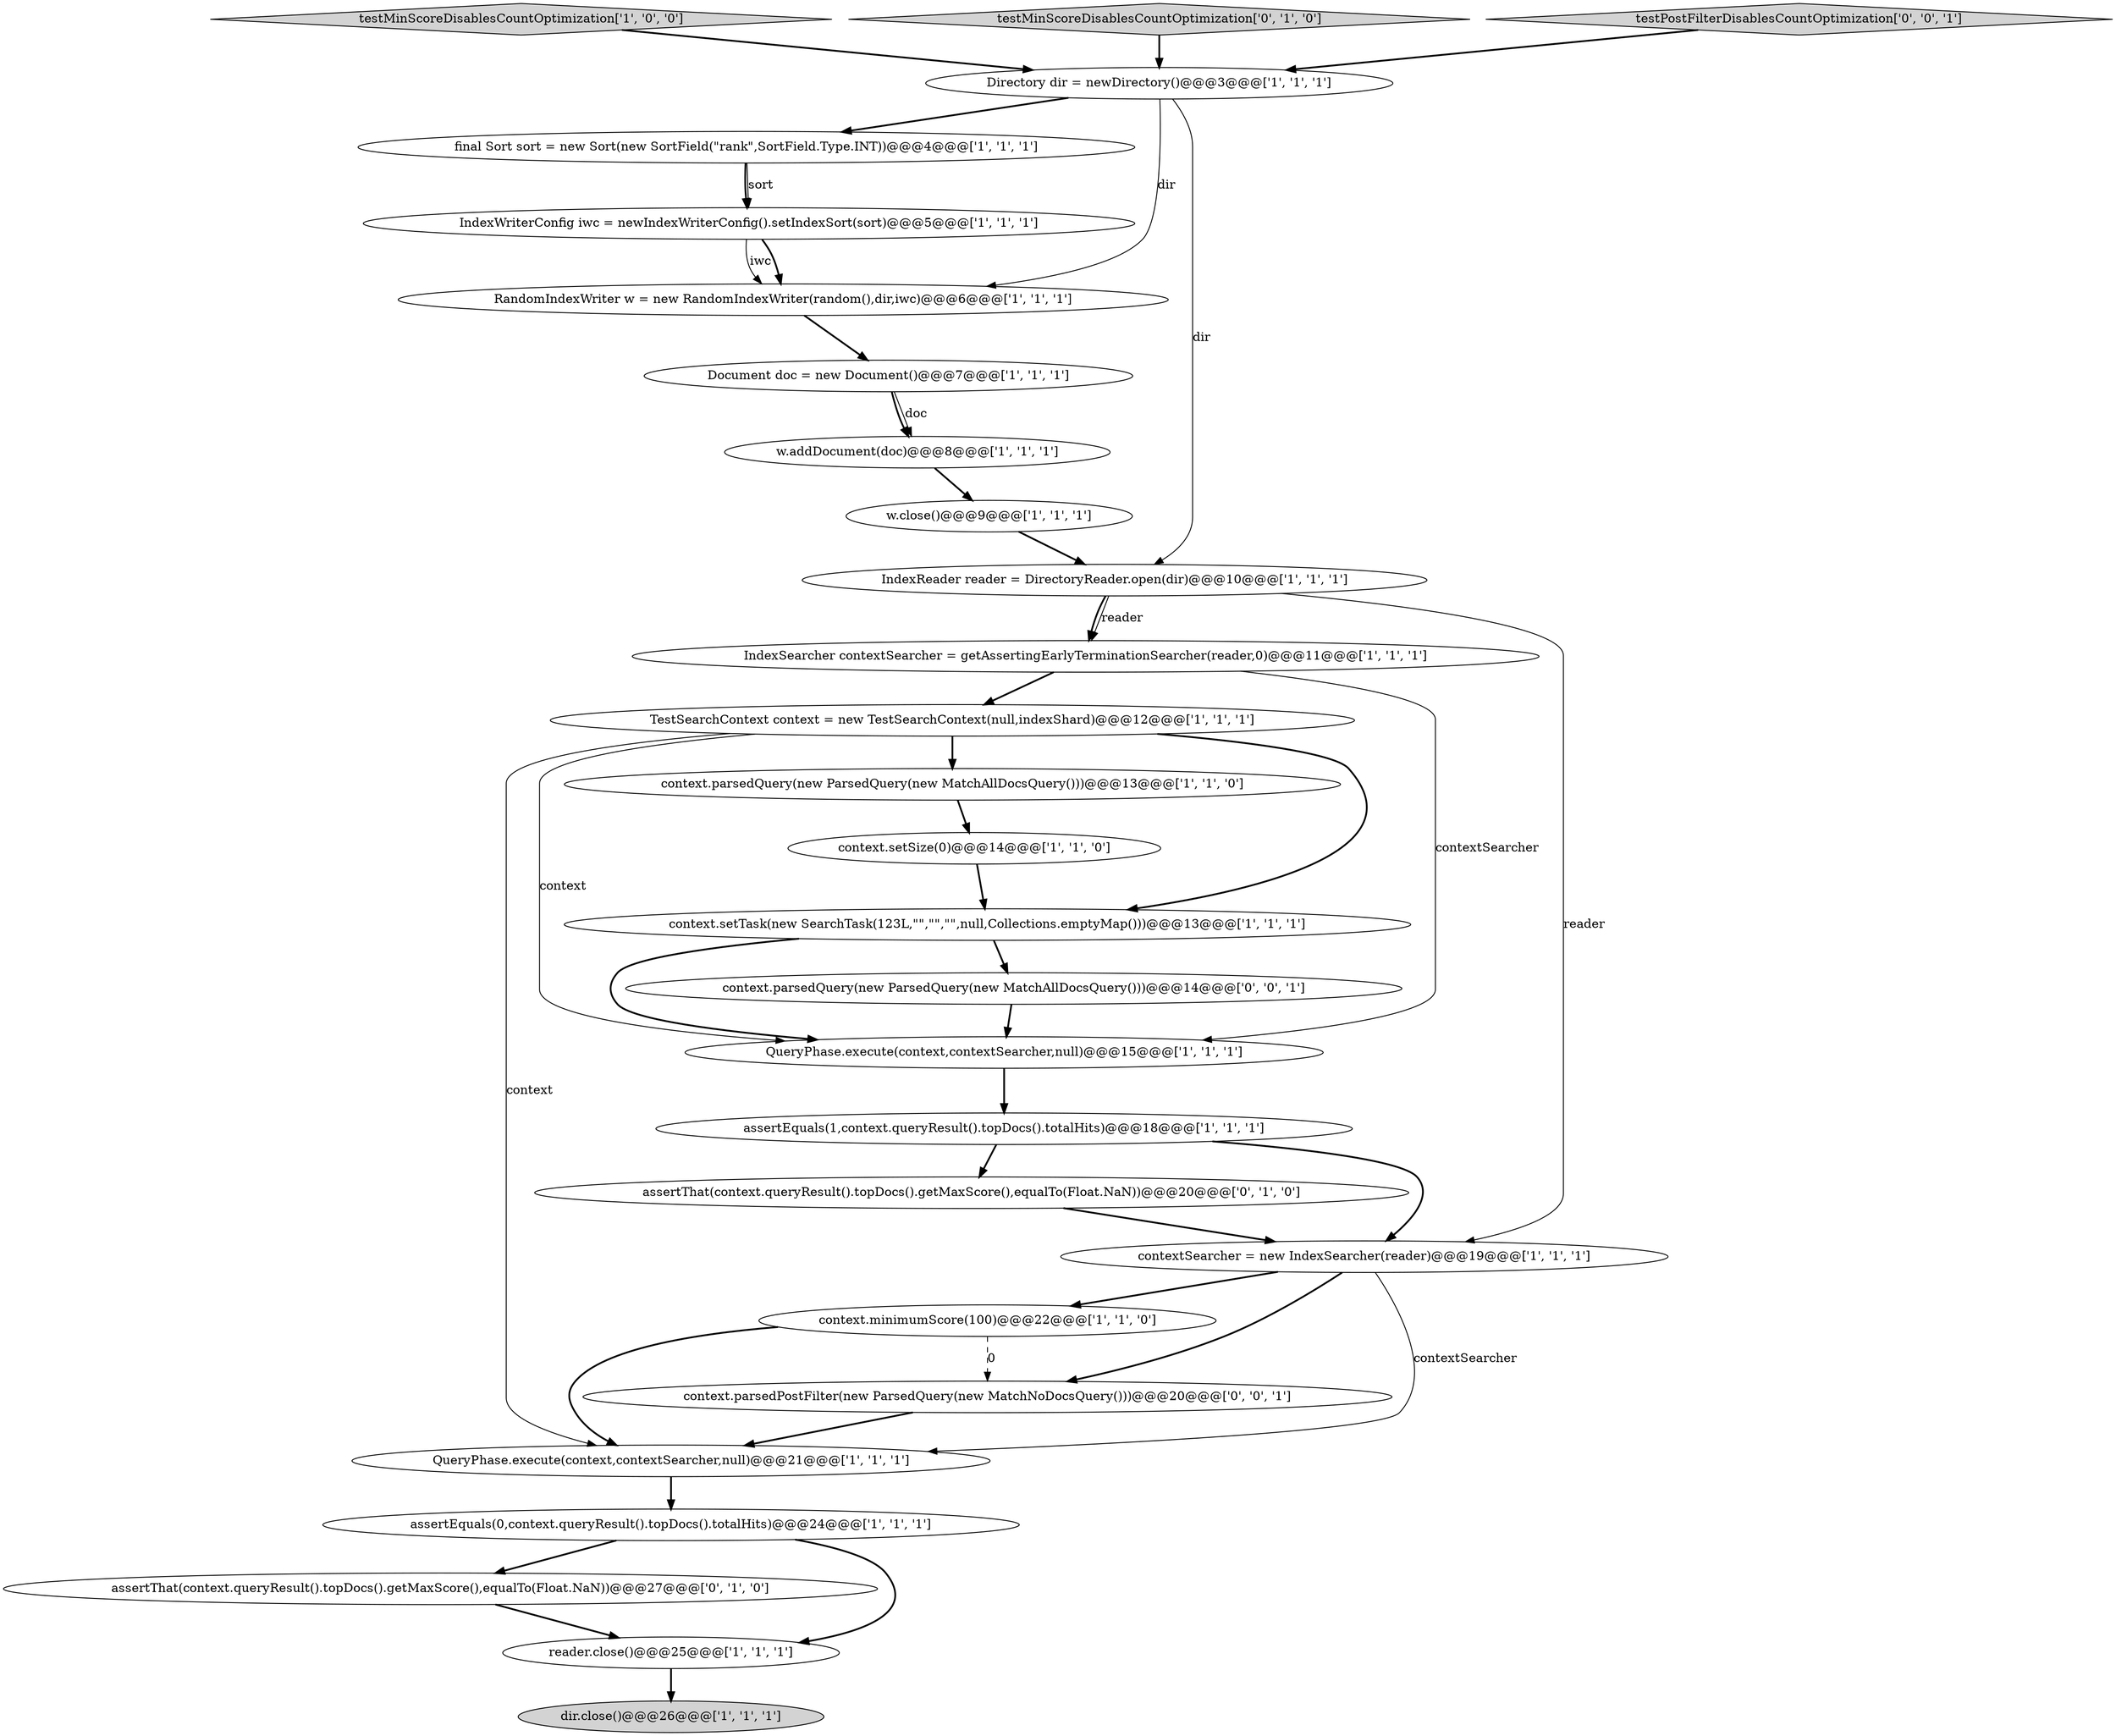 digraph {
17 [style = filled, label = "context.setSize(0)@@@14@@@['1', '1', '0']", fillcolor = white, shape = ellipse image = "AAA0AAABBB1BBB"];
7 [style = filled, label = "w.addDocument(doc)@@@8@@@['1', '1', '1']", fillcolor = white, shape = ellipse image = "AAA0AAABBB1BBB"];
10 [style = filled, label = "contextSearcher = new IndexSearcher(reader)@@@19@@@['1', '1', '1']", fillcolor = white, shape = ellipse image = "AAA0AAABBB1BBB"];
20 [style = filled, label = "context.setTask(new SearchTask(123L,\"\",\"\",\"\",null,Collections.emptyMap()))@@@13@@@['1', '1', '1']", fillcolor = white, shape = ellipse image = "AAA0AAABBB1BBB"];
4 [style = filled, label = "QueryPhase.execute(context,contextSearcher,null)@@@21@@@['1', '1', '1']", fillcolor = white, shape = ellipse image = "AAA0AAABBB1BBB"];
6 [style = filled, label = "TestSearchContext context = new TestSearchContext(null,indexShard)@@@12@@@['1', '1', '1']", fillcolor = white, shape = ellipse image = "AAA0AAABBB1BBB"];
21 [style = filled, label = "context.minimumScore(100)@@@22@@@['1', '1', '0']", fillcolor = white, shape = ellipse image = "AAA0AAABBB1BBB"];
22 [style = filled, label = "assertThat(context.queryResult().topDocs().getMaxScore(),equalTo(Float.NaN))@@@27@@@['0', '1', '0']", fillcolor = white, shape = ellipse image = "AAA1AAABBB2BBB"];
15 [style = filled, label = "testMinScoreDisablesCountOptimization['1', '0', '0']", fillcolor = lightgray, shape = diamond image = "AAA0AAABBB1BBB"];
25 [style = filled, label = "context.parsedPostFilter(new ParsedQuery(new MatchNoDocsQuery()))@@@20@@@['0', '0', '1']", fillcolor = white, shape = ellipse image = "AAA0AAABBB3BBB"];
24 [style = filled, label = "testMinScoreDisablesCountOptimization['0', '1', '0']", fillcolor = lightgray, shape = diamond image = "AAA0AAABBB2BBB"];
12 [style = filled, label = "Document doc = new Document()@@@7@@@['1', '1', '1']", fillcolor = white, shape = ellipse image = "AAA0AAABBB1BBB"];
26 [style = filled, label = "testPostFilterDisablesCountOptimization['0', '0', '1']", fillcolor = lightgray, shape = diamond image = "AAA0AAABBB3BBB"];
11 [style = filled, label = "final Sort sort = new Sort(new SortField(\"rank\",SortField.Type.INT))@@@4@@@['1', '1', '1']", fillcolor = white, shape = ellipse image = "AAA0AAABBB1BBB"];
0 [style = filled, label = "w.close()@@@9@@@['1', '1', '1']", fillcolor = white, shape = ellipse image = "AAA0AAABBB1BBB"];
3 [style = filled, label = "IndexReader reader = DirectoryReader.open(dir)@@@10@@@['1', '1', '1']", fillcolor = white, shape = ellipse image = "AAA0AAABBB1BBB"];
8 [style = filled, label = "QueryPhase.execute(context,contextSearcher,null)@@@15@@@['1', '1', '1']", fillcolor = white, shape = ellipse image = "AAA0AAABBB1BBB"];
27 [style = filled, label = "context.parsedQuery(new ParsedQuery(new MatchAllDocsQuery()))@@@14@@@['0', '0', '1']", fillcolor = white, shape = ellipse image = "AAA0AAABBB3BBB"];
2 [style = filled, label = "Directory dir = newDirectory()@@@3@@@['1', '1', '1']", fillcolor = white, shape = ellipse image = "AAA0AAABBB1BBB"];
5 [style = filled, label = "IndexWriterConfig iwc = newIndexWriterConfig().setIndexSort(sort)@@@5@@@['1', '1', '1']", fillcolor = white, shape = ellipse image = "AAA0AAABBB1BBB"];
9 [style = filled, label = "dir.close()@@@26@@@['1', '1', '1']", fillcolor = lightgray, shape = ellipse image = "AAA0AAABBB1BBB"];
19 [style = filled, label = "assertEquals(0,context.queryResult().topDocs().totalHits)@@@24@@@['1', '1', '1']", fillcolor = white, shape = ellipse image = "AAA0AAABBB1BBB"];
23 [style = filled, label = "assertThat(context.queryResult().topDocs().getMaxScore(),equalTo(Float.NaN))@@@20@@@['0', '1', '0']", fillcolor = white, shape = ellipse image = "AAA1AAABBB2BBB"];
16 [style = filled, label = "reader.close()@@@25@@@['1', '1', '1']", fillcolor = white, shape = ellipse image = "AAA0AAABBB1BBB"];
14 [style = filled, label = "assertEquals(1,context.queryResult().topDocs().totalHits)@@@18@@@['1', '1', '1']", fillcolor = white, shape = ellipse image = "AAA0AAABBB1BBB"];
1 [style = filled, label = "context.parsedQuery(new ParsedQuery(new MatchAllDocsQuery()))@@@13@@@['1', '1', '0']", fillcolor = white, shape = ellipse image = "AAA0AAABBB1BBB"];
13 [style = filled, label = "IndexSearcher contextSearcher = getAssertingEarlyTerminationSearcher(reader,0)@@@11@@@['1', '1', '1']", fillcolor = white, shape = ellipse image = "AAA0AAABBB1BBB"];
18 [style = filled, label = "RandomIndexWriter w = new RandomIndexWriter(random(),dir,iwc)@@@6@@@['1', '1', '1']", fillcolor = white, shape = ellipse image = "AAA0AAABBB1BBB"];
12->7 [style = bold, label=""];
20->27 [style = bold, label=""];
8->14 [style = bold, label=""];
10->21 [style = bold, label=""];
26->2 [style = bold, label=""];
23->10 [style = bold, label=""];
24->2 [style = bold, label=""];
2->11 [style = bold, label=""];
13->6 [style = bold, label=""];
22->16 [style = bold, label=""];
2->3 [style = solid, label="dir"];
3->10 [style = solid, label="reader"];
11->5 [style = solid, label="sort"];
13->8 [style = solid, label="contextSearcher"];
20->8 [style = bold, label=""];
19->22 [style = bold, label=""];
10->4 [style = solid, label="contextSearcher"];
0->3 [style = bold, label=""];
17->20 [style = bold, label=""];
6->20 [style = bold, label=""];
10->25 [style = bold, label=""];
5->18 [style = solid, label="iwc"];
3->13 [style = bold, label=""];
15->2 [style = bold, label=""];
19->16 [style = bold, label=""];
27->8 [style = bold, label=""];
25->4 [style = bold, label=""];
21->25 [style = dashed, label="0"];
4->19 [style = bold, label=""];
12->7 [style = solid, label="doc"];
3->13 [style = solid, label="reader"];
7->0 [style = bold, label=""];
1->17 [style = bold, label=""];
2->18 [style = solid, label="dir"];
5->18 [style = bold, label=""];
6->8 [style = solid, label="context"];
14->23 [style = bold, label=""];
18->12 [style = bold, label=""];
6->4 [style = solid, label="context"];
14->10 [style = bold, label=""];
21->4 [style = bold, label=""];
6->1 [style = bold, label=""];
11->5 [style = bold, label=""];
16->9 [style = bold, label=""];
}
